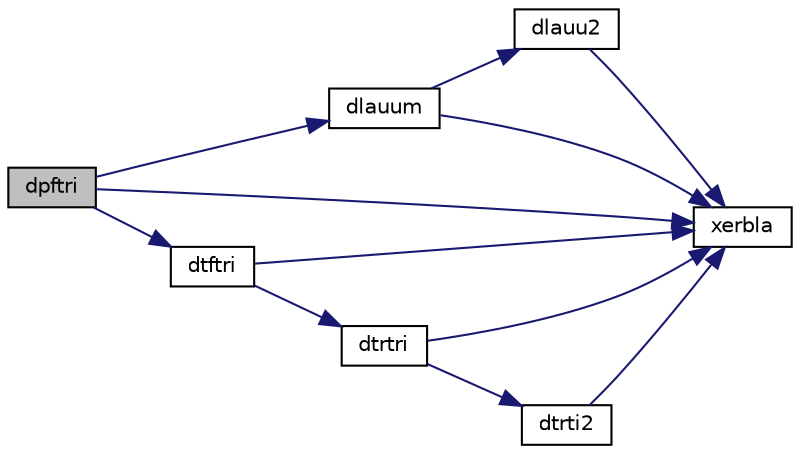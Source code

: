 digraph "dpftri"
{
 // LATEX_PDF_SIZE
  edge [fontname="Helvetica",fontsize="10",labelfontname="Helvetica",labelfontsize="10"];
  node [fontname="Helvetica",fontsize="10",shape=record];
  rankdir="LR";
  Node1 [label="dpftri",height=0.2,width=0.4,color="black", fillcolor="grey75", style="filled", fontcolor="black",tooltip="DPFTRI"];
  Node1 -> Node2 [color="midnightblue",fontsize="10",style="solid",fontname="Helvetica"];
  Node2 [label="dlauum",height=0.2,width=0.4,color="black", fillcolor="white", style="filled",URL="$dlauum_8f.html#a1f392426727c4fc1c10c80b6d356a801",tooltip="DLAUUM computes the product UUH or LHL, where U and L are upper or lower triangular matrices (blocked..."];
  Node2 -> Node3 [color="midnightblue",fontsize="10",style="solid",fontname="Helvetica"];
  Node3 [label="dlauu2",height=0.2,width=0.4,color="black", fillcolor="white", style="filled",URL="$dlauu2_8f.html#a6a16dced8cd4fd4de9f73c977992d5a7",tooltip="DLAUU2 computes the product UUH or LHL, where U and L are upper or lower triangular matrices (unblock..."];
  Node3 -> Node4 [color="midnightblue",fontsize="10",style="solid",fontname="Helvetica"];
  Node4 [label="xerbla",height=0.2,width=0.4,color="black", fillcolor="white", style="filled",URL="$xerbla_8f.html#a377ee61015baf8dea7770b3a404b1c07",tooltip="XERBLA"];
  Node2 -> Node4 [color="midnightblue",fontsize="10",style="solid",fontname="Helvetica"];
  Node1 -> Node5 [color="midnightblue",fontsize="10",style="solid",fontname="Helvetica"];
  Node5 [label="dtftri",height=0.2,width=0.4,color="black", fillcolor="white", style="filled",URL="$dtftri_8f.html#a5b922e698e6f3abee1e5d8719e1fede1",tooltip="DTFTRI"];
  Node5 -> Node6 [color="midnightblue",fontsize="10",style="solid",fontname="Helvetica"];
  Node6 [label="dtrtri",height=0.2,width=0.4,color="black", fillcolor="white", style="filled",URL="$dtrtri_8f.html#a97c5ddb103f5f6bc2dc060886aaf2ffc",tooltip="DTRTRI"];
  Node6 -> Node7 [color="midnightblue",fontsize="10",style="solid",fontname="Helvetica"];
  Node7 [label="dtrti2",height=0.2,width=0.4,color="black", fillcolor="white", style="filled",URL="$dtrti2_8f.html#a6251426a82e7eb6410091403114067f5",tooltip="DTRTI2 computes the inverse of a triangular matrix (unblocked algorithm)."];
  Node7 -> Node4 [color="midnightblue",fontsize="10",style="solid",fontname="Helvetica"];
  Node6 -> Node4 [color="midnightblue",fontsize="10",style="solid",fontname="Helvetica"];
  Node5 -> Node4 [color="midnightblue",fontsize="10",style="solid",fontname="Helvetica"];
  Node1 -> Node4 [color="midnightblue",fontsize="10",style="solid",fontname="Helvetica"];
}
